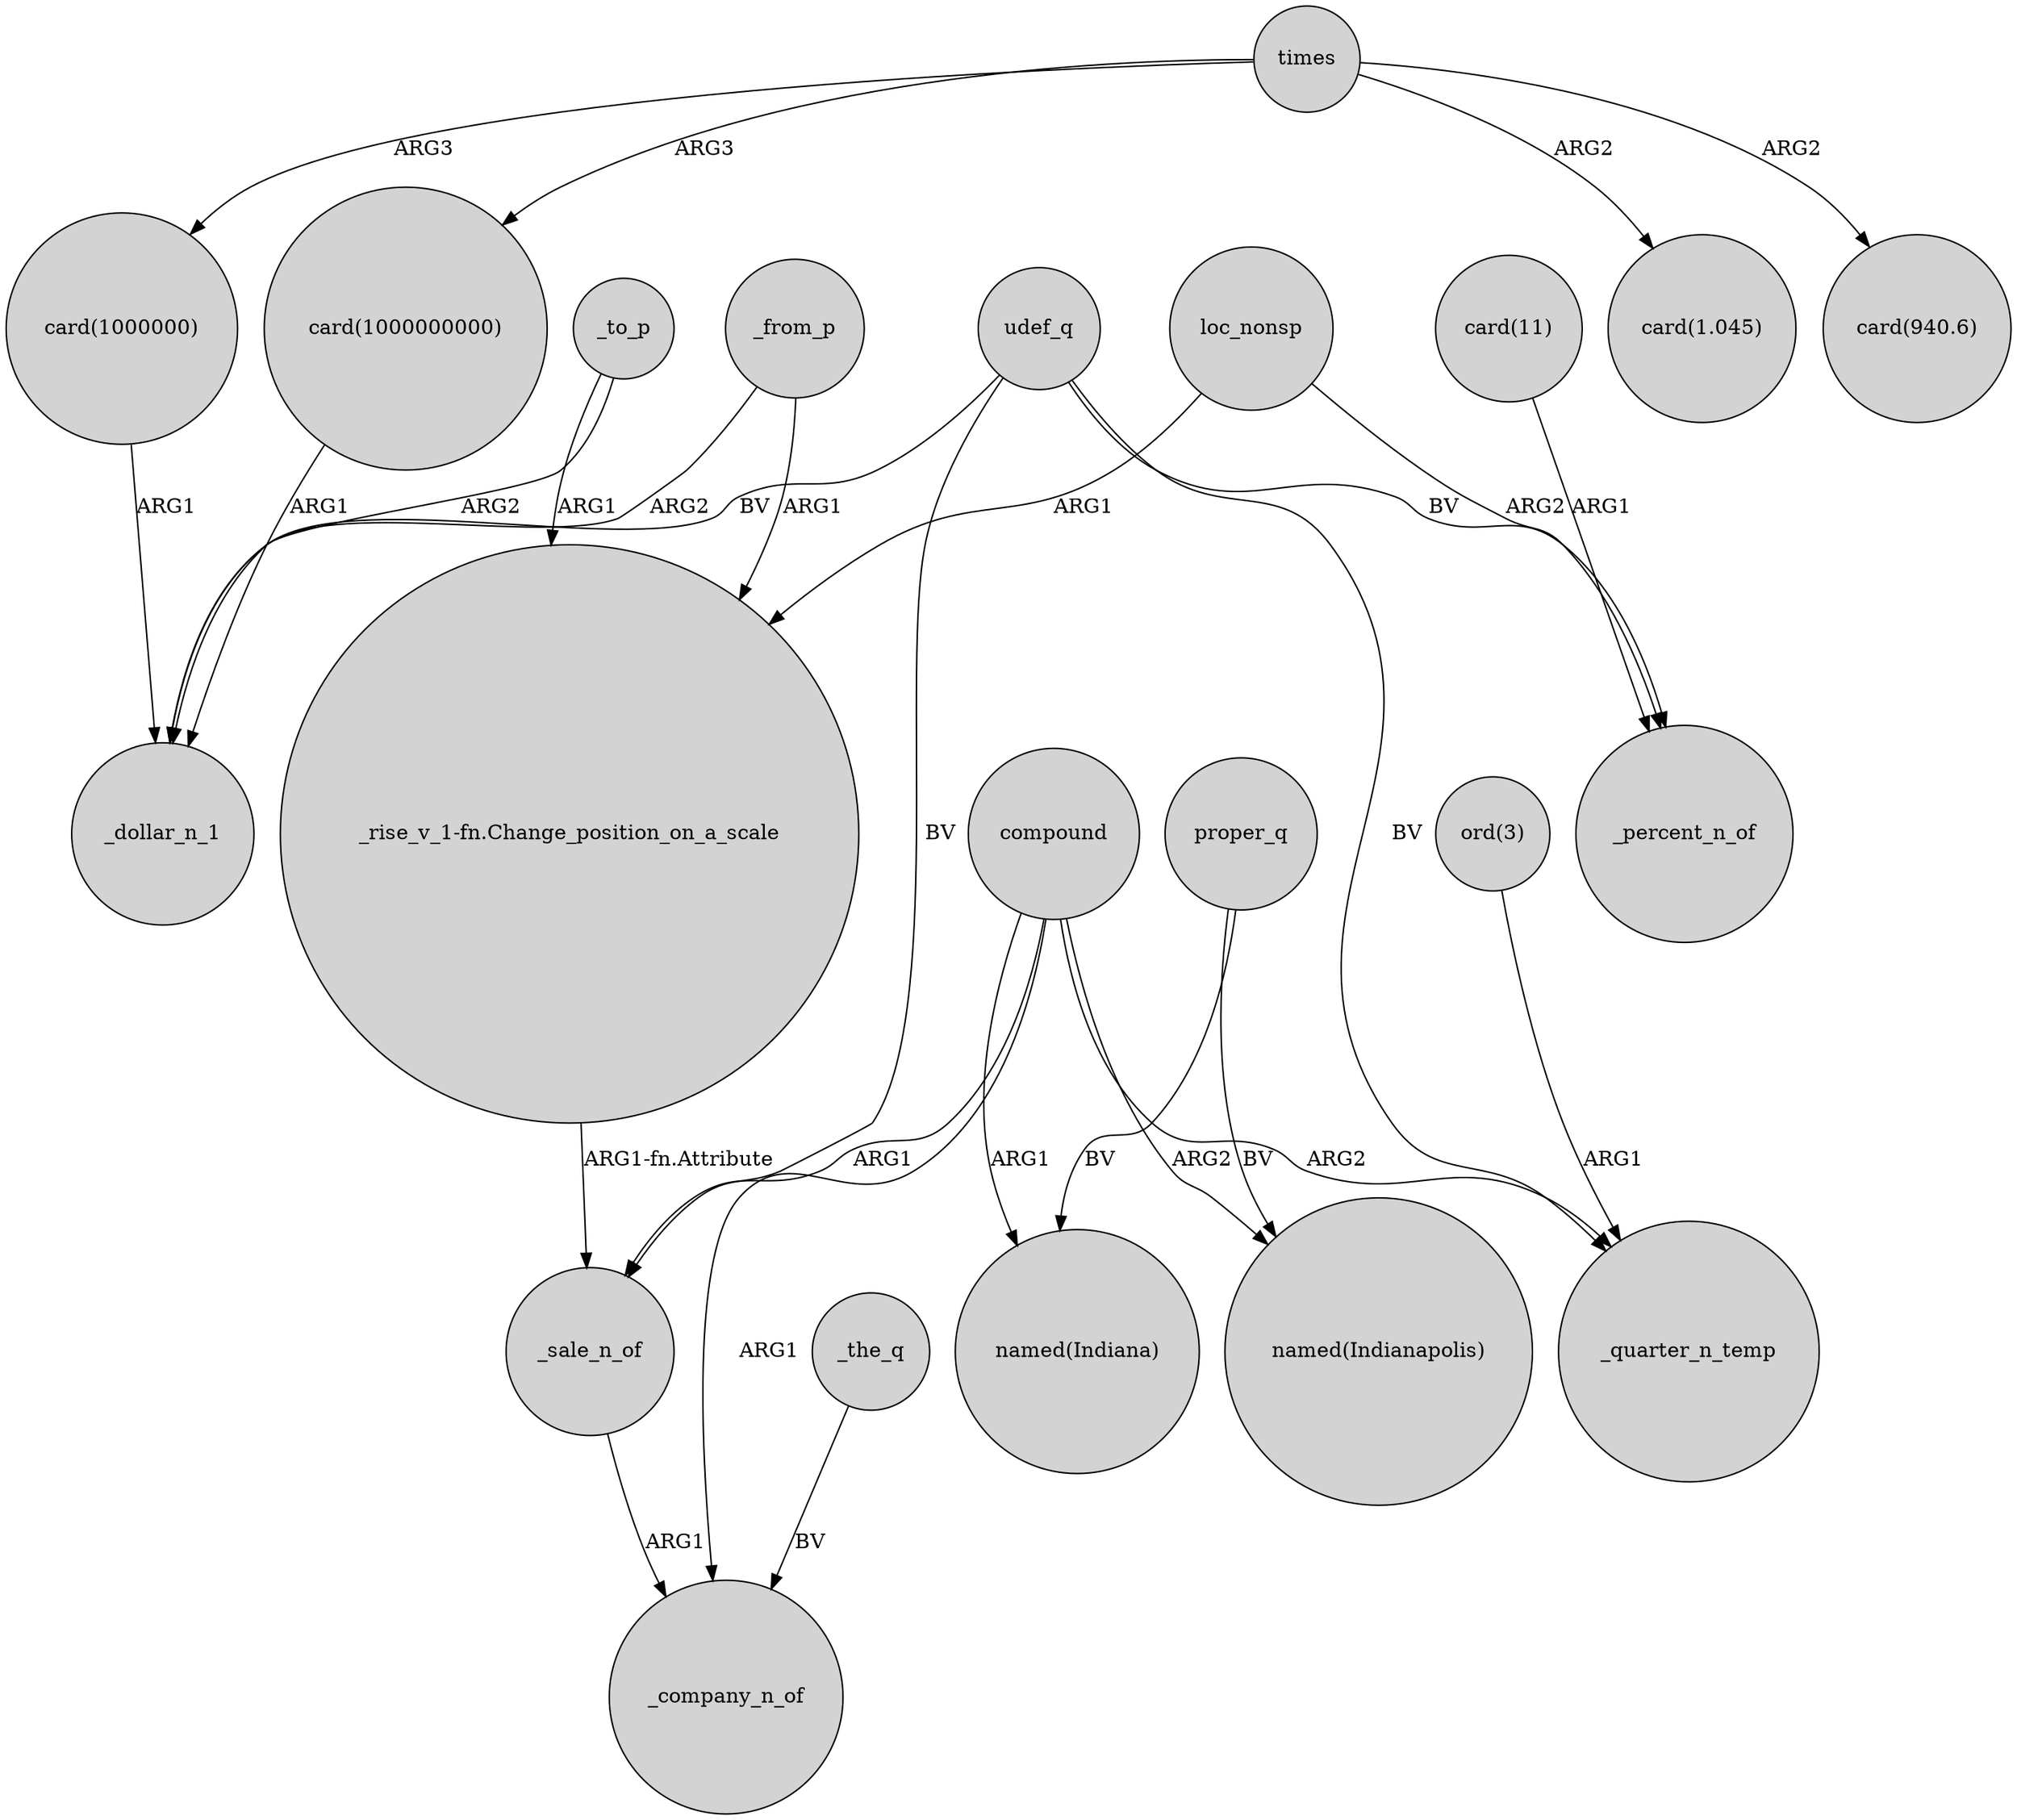 digraph {
	node [shape=circle style=filled]
	"card(1000000000)" -> _dollar_n_1 [label=ARG1]
	"_rise_v_1-fn.Change_position_on_a_scale" -> _sale_n_of [label="ARG1-fn.Attribute"]
	compound -> "named(Indiana)" [label=ARG1]
	"ord(3)" -> _quarter_n_temp [label=ARG1]
	_to_p -> "_rise_v_1-fn.Change_position_on_a_scale" [label=ARG1]
	times -> "card(1.045)" [label=ARG2]
	loc_nonsp -> "_rise_v_1-fn.Change_position_on_a_scale" [label=ARG1]
	times -> "card(1000000)" [label=ARG3]
	compound -> _company_n_of [label=ARG1]
	times -> "card(940.6)" [label=ARG2]
	_to_p -> _dollar_n_1 [label=ARG2]
	udef_q -> _sale_n_of [label=BV]
	times -> "card(1000000000)" [label=ARG3]
	compound -> _quarter_n_temp [label=ARG2]
	udef_q -> _percent_n_of [label=BV]
	proper_q -> "named(Indianapolis)" [label=BV]
	"card(11)" -> _percent_n_of [label=ARG1]
	udef_q -> _dollar_n_1 [label=BV]
	"card(1000000)" -> _dollar_n_1 [label=ARG1]
	compound -> "named(Indianapolis)" [label=ARG2]
	_sale_n_of -> _company_n_of [label=ARG1]
	udef_q -> _quarter_n_temp [label=BV]
	proper_q -> "named(Indiana)" [label=BV]
	_the_q -> _company_n_of [label=BV]
	_from_p -> "_rise_v_1-fn.Change_position_on_a_scale" [label=ARG1]
	_from_p -> _dollar_n_1 [label=ARG2]
	compound -> _sale_n_of [label=ARG1]
	loc_nonsp -> _percent_n_of [label=ARG2]
}
